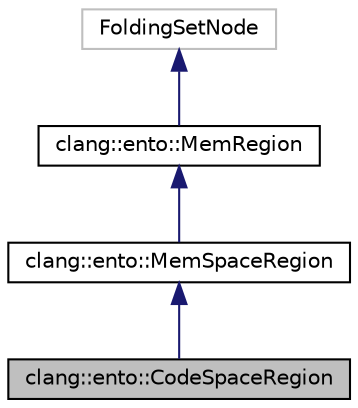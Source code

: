 digraph "clang::ento::CodeSpaceRegion"
{
 // LATEX_PDF_SIZE
  bgcolor="transparent";
  edge [fontname="Helvetica",fontsize="10",labelfontname="Helvetica",labelfontsize="10"];
  node [fontname="Helvetica",fontsize="10",shape=record];
  Node1 [label="clang::ento::CodeSpaceRegion",height=0.2,width=0.4,color="black", fillcolor="grey75", style="filled", fontcolor="black",tooltip="CodeSpaceRegion - The memory space that holds the executable code of functions and blocks."];
  Node2 -> Node1 [dir="back",color="midnightblue",fontsize="10",style="solid",fontname="Helvetica"];
  Node2 [label="clang::ento::MemSpaceRegion",height=0.2,width=0.4,color="black",URL="$classclang_1_1ento_1_1MemSpaceRegion.html",tooltip="MemSpaceRegion - A memory region that represents a \"memory space\"; for example, the set of global var..."];
  Node3 -> Node2 [dir="back",color="midnightblue",fontsize="10",style="solid",fontname="Helvetica"];
  Node3 [label="clang::ento::MemRegion",height=0.2,width=0.4,color="black",URL="$classclang_1_1ento_1_1MemRegion.html",tooltip="MemRegion - The root abstract class for all memory regions."];
  Node4 -> Node3 [dir="back",color="midnightblue",fontsize="10",style="solid",fontname="Helvetica"];
  Node4 [label="FoldingSetNode",height=0.2,width=0.4,color="grey75",tooltip=" "];
}
